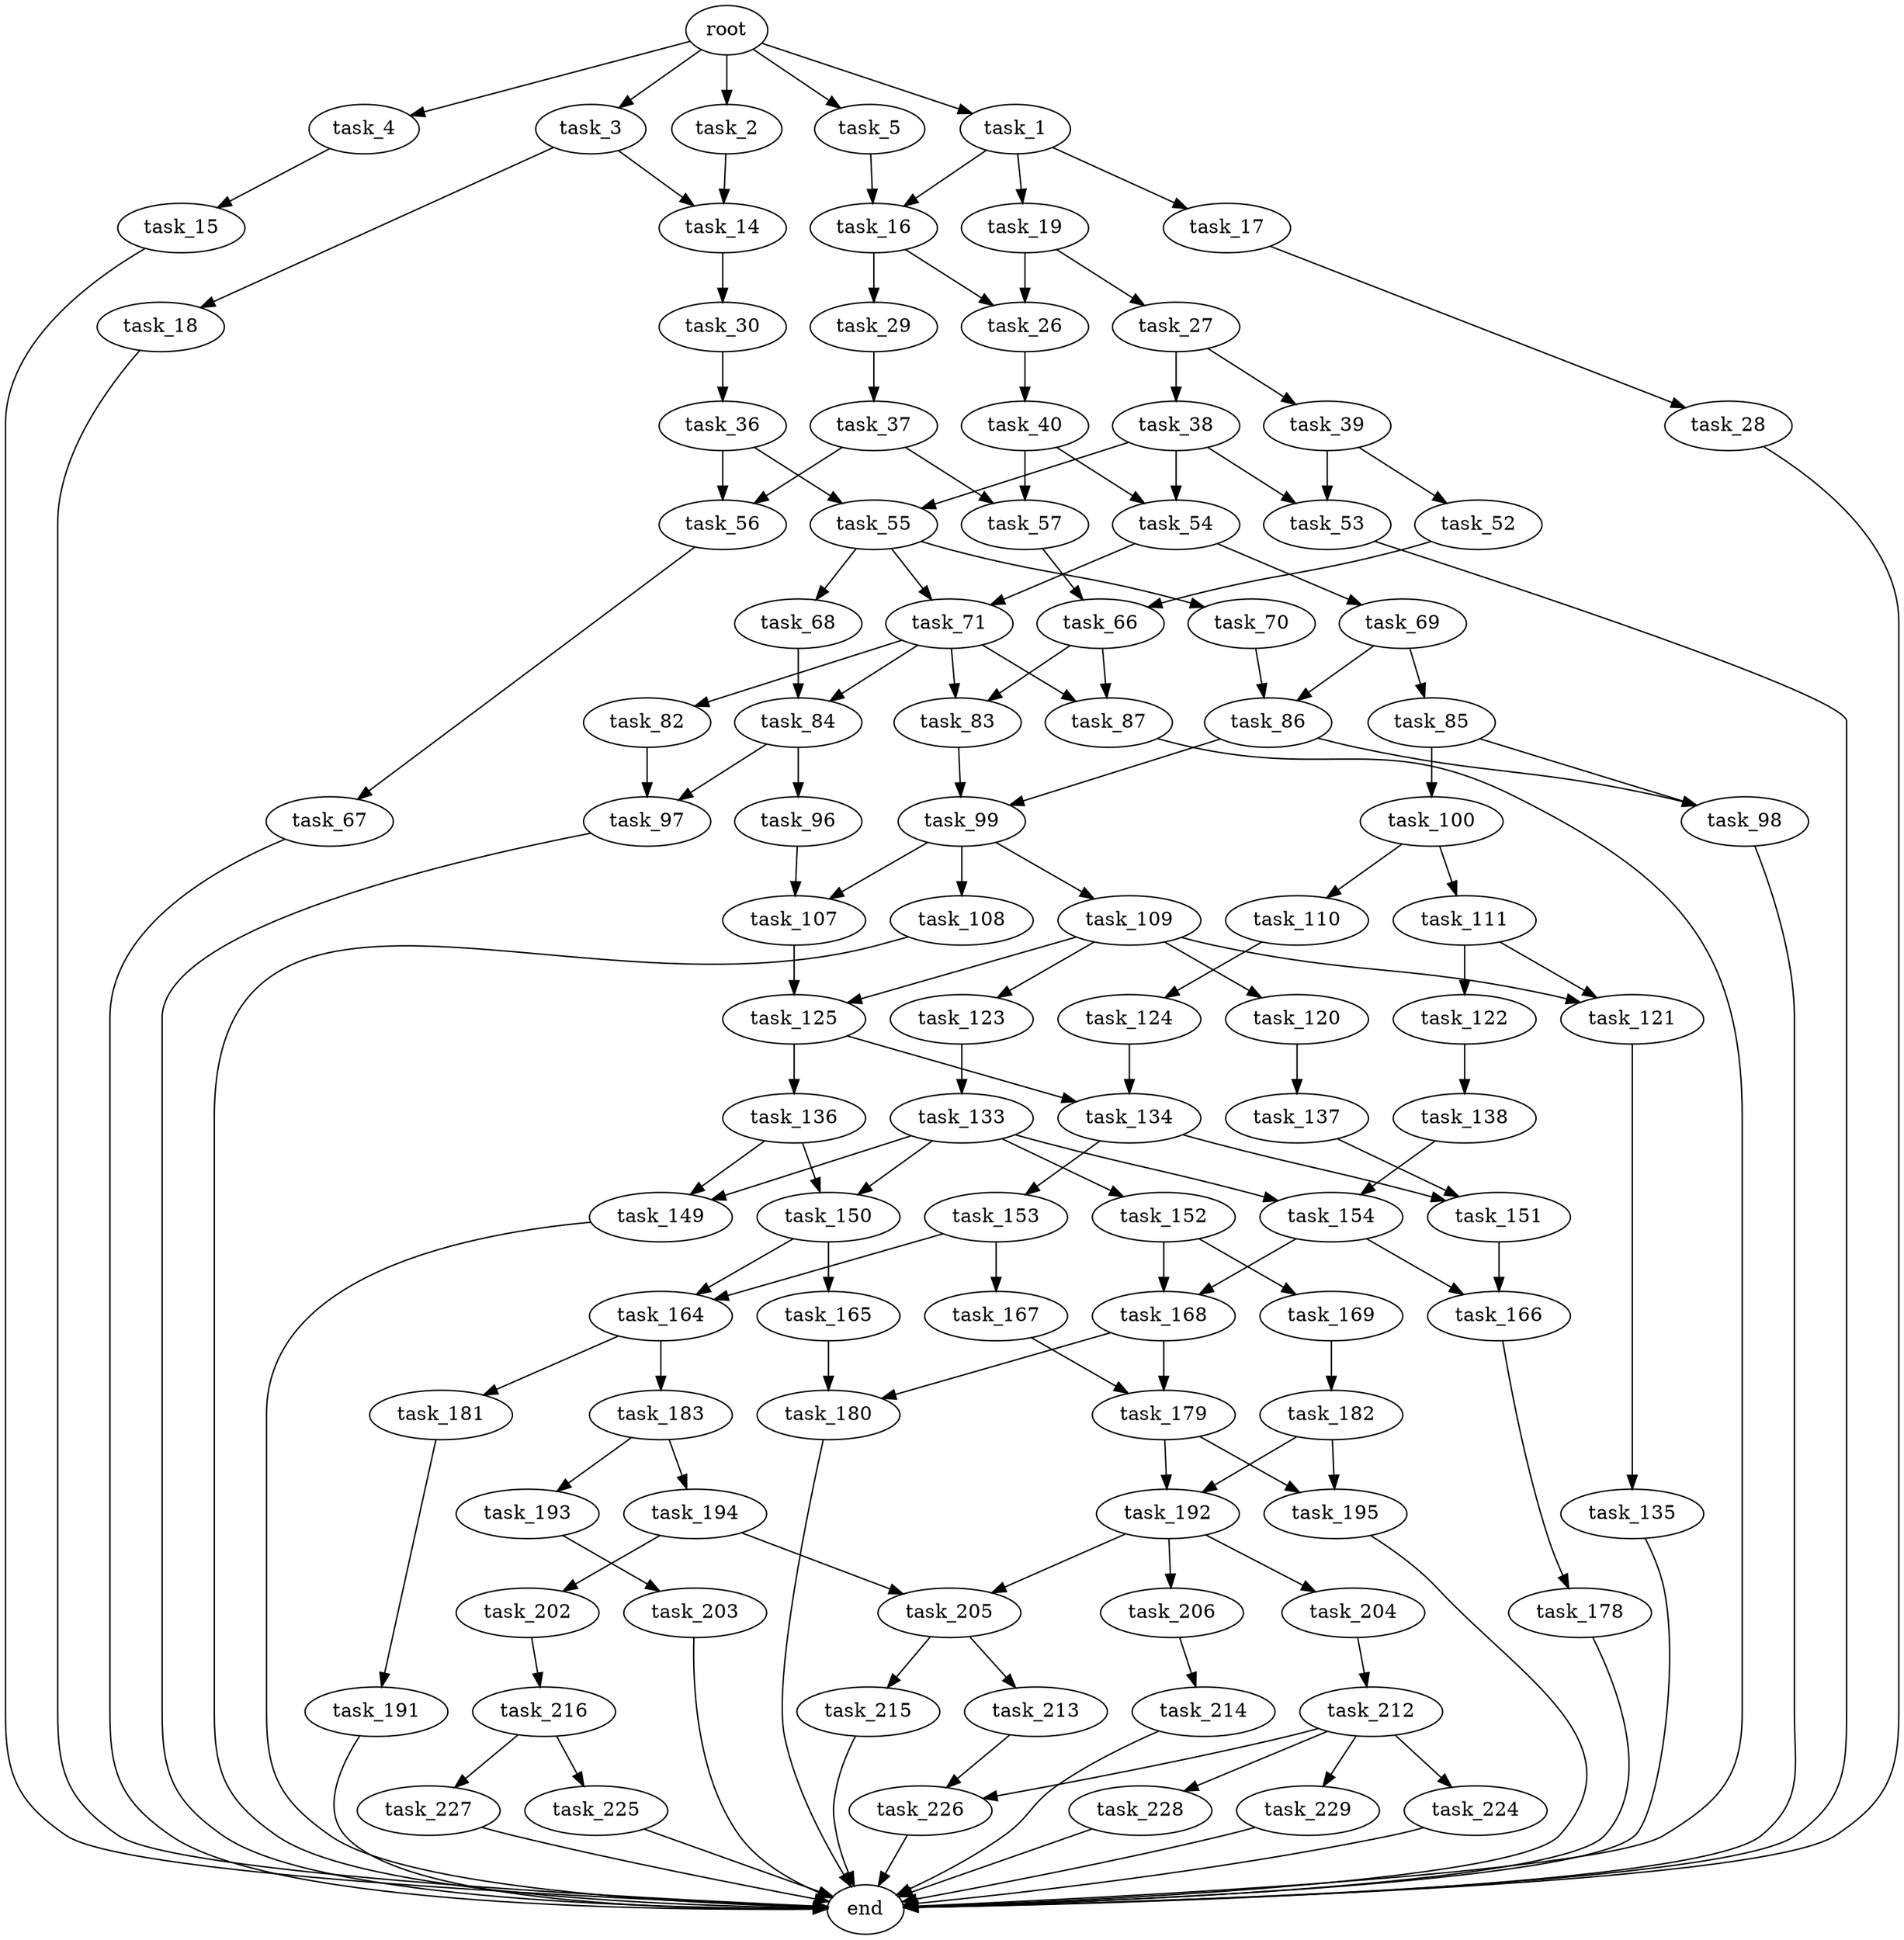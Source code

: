 digraph G {
  root [size="0.000000"];
  task_1 [size="1417801670.000000"];
  task_2 [size="14157976961.000000"];
  task_3 [size="1073741824000.000000"];
  task_4 [size="368293445632.000000"];
  task_5 [size="111329068695.000000"];
  task_16 [size="28991029248.000000"];
  task_17 [size="8589934592.000000"];
  task_19 [size="12040557114.000000"];
  task_14 [size="262332413770.000000"];
  task_18 [size="364648571167.000000"];
  task_15 [size="626586118.000000"];
  task_30 [size="231928233984.000000"];
  end [size="0.000000"];
  task_26 [size="28991029248.000000"];
  task_29 [size="1073741824000.000000"];
  task_28 [size="28991029248.000000"];
  task_27 [size="68719476736.000000"];
  task_40 [size="1642706635.000000"];
  task_38 [size="62047019536.000000"];
  task_39 [size="2538754599.000000"];
  task_37 [size="68591994684.000000"];
  task_36 [size="930393843.000000"];
  task_55 [size="231928233984.000000"];
  task_56 [size="382601583832.000000"];
  task_57 [size="2309265973.000000"];
  task_53 [size="782757789696.000000"];
  task_54 [size="28991029248.000000"];
  task_52 [size="68719476736.000000"];
  task_66 [size="25316288654.000000"];
  task_69 [size="952689806077.000000"];
  task_71 [size="1073741824000.000000"];
  task_68 [size="231928233984.000000"];
  task_70 [size="15276615658.000000"];
  task_67 [size="943744720190.000000"];
  task_83 [size="576913576516.000000"];
  task_87 [size="117881784313.000000"];
  task_84 [size="1073741824000.000000"];
  task_85 [size="5331392343.000000"];
  task_86 [size="23249046627.000000"];
  task_82 [size="1006852584511.000000"];
  task_97 [size="466954095453.000000"];
  task_99 [size="1931048401.000000"];
  task_96 [size="2436099341.000000"];
  task_98 [size="128167479576.000000"];
  task_100 [size="549755813888.000000"];
  task_107 [size="68719476736.000000"];
  task_108 [size="263644321772.000000"];
  task_109 [size="52275305144.000000"];
  task_110 [size="12751740754.000000"];
  task_111 [size="231928233984.000000"];
  task_125 [size="433248305891.000000"];
  task_120 [size="66804152208.000000"];
  task_121 [size="4516237855.000000"];
  task_123 [size="257755607701.000000"];
  task_124 [size="333498277921.000000"];
  task_122 [size="28991029248.000000"];
  task_137 [size="368293445632.000000"];
  task_135 [size="549755813888.000000"];
  task_138 [size="5314252105.000000"];
  task_133 [size="11077977012.000000"];
  task_134 [size="401937782154.000000"];
  task_136 [size="42729463784.000000"];
  task_149 [size="782757789696.000000"];
  task_150 [size="11497487238.000000"];
  task_152 [size="696535479.000000"];
  task_154 [size="19597342762.000000"];
  task_151 [size="5010807384.000000"];
  task_153 [size="782757789696.000000"];
  task_164 [size="682469009872.000000"];
  task_165 [size="645896054.000000"];
  task_166 [size="39603727146.000000"];
  task_168 [size="8589934592.000000"];
  task_169 [size="74299272443.000000"];
  task_167 [size="22909115169.000000"];
  task_181 [size="10904286129.000000"];
  task_183 [size="549755813888.000000"];
  task_180 [size="217209009201.000000"];
  task_178 [size="16045972236.000000"];
  task_179 [size="368293445632.000000"];
  task_182 [size="8589934592.000000"];
  task_192 [size="231928233984.000000"];
  task_195 [size="59982548604.000000"];
  task_191 [size="782757789696.000000"];
  task_193 [size="41835706836.000000"];
  task_194 [size="764112336000.000000"];
  task_204 [size="368293445632.000000"];
  task_205 [size="1932213035.000000"];
  task_206 [size="336100587398.000000"];
  task_203 [size="368293445632.000000"];
  task_202 [size="448745786.000000"];
  task_216 [size="1729975851.000000"];
  task_212 [size="76125575303.000000"];
  task_213 [size="782757789696.000000"];
  task_215 [size="42263012269.000000"];
  task_214 [size="125883464803.000000"];
  task_224 [size="446237607285.000000"];
  task_226 [size="5093688138.000000"];
  task_228 [size="28062696582.000000"];
  task_229 [size="1073741824000.000000"];
  task_225 [size="50691205092.000000"];
  task_227 [size="6473597624.000000"];

  root -> task_1 [size="1.000000"];
  root -> task_2 [size="1.000000"];
  root -> task_3 [size="1.000000"];
  root -> task_4 [size="1.000000"];
  root -> task_5 [size="1.000000"];
  task_1 -> task_16 [size="75497472.000000"];
  task_1 -> task_17 [size="75497472.000000"];
  task_1 -> task_19 [size="75497472.000000"];
  task_2 -> task_14 [size="301989888.000000"];
  task_3 -> task_14 [size="838860800.000000"];
  task_3 -> task_18 [size="838860800.000000"];
  task_4 -> task_15 [size="411041792.000000"];
  task_5 -> task_16 [size="75497472.000000"];
  task_16 -> task_26 [size="75497472.000000"];
  task_16 -> task_29 [size="75497472.000000"];
  task_17 -> task_28 [size="33554432.000000"];
  task_19 -> task_26 [size="209715200.000000"];
  task_19 -> task_27 [size="209715200.000000"];
  task_14 -> task_30 [size="209715200.000000"];
  task_18 -> end [size="1.000000"];
  task_15 -> end [size="1.000000"];
  task_30 -> task_36 [size="301989888.000000"];
  task_26 -> task_40 [size="75497472.000000"];
  task_29 -> task_37 [size="838860800.000000"];
  task_28 -> end [size="1.000000"];
  task_27 -> task_38 [size="134217728.000000"];
  task_27 -> task_39 [size="134217728.000000"];
  task_40 -> task_54 [size="33554432.000000"];
  task_40 -> task_57 [size="33554432.000000"];
  task_38 -> task_53 [size="75497472.000000"];
  task_38 -> task_54 [size="75497472.000000"];
  task_38 -> task_55 [size="75497472.000000"];
  task_39 -> task_52 [size="75497472.000000"];
  task_39 -> task_53 [size="75497472.000000"];
  task_37 -> task_56 [size="134217728.000000"];
  task_37 -> task_57 [size="134217728.000000"];
  task_36 -> task_55 [size="33554432.000000"];
  task_36 -> task_56 [size="33554432.000000"];
  task_55 -> task_68 [size="301989888.000000"];
  task_55 -> task_70 [size="301989888.000000"];
  task_55 -> task_71 [size="301989888.000000"];
  task_56 -> task_67 [size="536870912.000000"];
  task_57 -> task_66 [size="75497472.000000"];
  task_53 -> end [size="1.000000"];
  task_54 -> task_69 [size="75497472.000000"];
  task_54 -> task_71 [size="75497472.000000"];
  task_52 -> task_66 [size="134217728.000000"];
  task_66 -> task_83 [size="679477248.000000"];
  task_66 -> task_87 [size="679477248.000000"];
  task_69 -> task_85 [size="679477248.000000"];
  task_69 -> task_86 [size="679477248.000000"];
  task_71 -> task_82 [size="838860800.000000"];
  task_71 -> task_83 [size="838860800.000000"];
  task_71 -> task_84 [size="838860800.000000"];
  task_71 -> task_87 [size="838860800.000000"];
  task_68 -> task_84 [size="301989888.000000"];
  task_70 -> task_86 [size="411041792.000000"];
  task_67 -> end [size="1.000000"];
  task_83 -> task_99 [size="411041792.000000"];
  task_87 -> end [size="1.000000"];
  task_84 -> task_96 [size="838860800.000000"];
  task_84 -> task_97 [size="838860800.000000"];
  task_85 -> task_98 [size="301989888.000000"];
  task_85 -> task_100 [size="301989888.000000"];
  task_86 -> task_98 [size="679477248.000000"];
  task_86 -> task_99 [size="679477248.000000"];
  task_82 -> task_97 [size="679477248.000000"];
  task_97 -> end [size="1.000000"];
  task_99 -> task_107 [size="33554432.000000"];
  task_99 -> task_108 [size="33554432.000000"];
  task_99 -> task_109 [size="33554432.000000"];
  task_96 -> task_107 [size="75497472.000000"];
  task_98 -> end [size="1.000000"];
  task_100 -> task_110 [size="536870912.000000"];
  task_100 -> task_111 [size="536870912.000000"];
  task_107 -> task_125 [size="134217728.000000"];
  task_108 -> end [size="1.000000"];
  task_109 -> task_120 [size="209715200.000000"];
  task_109 -> task_121 [size="209715200.000000"];
  task_109 -> task_123 [size="209715200.000000"];
  task_109 -> task_125 [size="209715200.000000"];
  task_110 -> task_124 [size="536870912.000000"];
  task_111 -> task_121 [size="301989888.000000"];
  task_111 -> task_122 [size="301989888.000000"];
  task_125 -> task_134 [size="679477248.000000"];
  task_125 -> task_136 [size="679477248.000000"];
  task_120 -> task_137 [size="134217728.000000"];
  task_121 -> task_135 [size="75497472.000000"];
  task_123 -> task_133 [size="411041792.000000"];
  task_124 -> task_134 [size="301989888.000000"];
  task_122 -> task_138 [size="75497472.000000"];
  task_137 -> task_151 [size="411041792.000000"];
  task_135 -> end [size="1.000000"];
  task_138 -> task_154 [size="209715200.000000"];
  task_133 -> task_149 [size="33554432.000000"];
  task_133 -> task_150 [size="33554432.000000"];
  task_133 -> task_152 [size="33554432.000000"];
  task_133 -> task_154 [size="33554432.000000"];
  task_134 -> task_151 [size="411041792.000000"];
  task_134 -> task_153 [size="411041792.000000"];
  task_136 -> task_149 [size="679477248.000000"];
  task_136 -> task_150 [size="679477248.000000"];
  task_149 -> end [size="1.000000"];
  task_150 -> task_164 [size="209715200.000000"];
  task_150 -> task_165 [size="209715200.000000"];
  task_152 -> task_168 [size="33554432.000000"];
  task_152 -> task_169 [size="33554432.000000"];
  task_154 -> task_166 [size="536870912.000000"];
  task_154 -> task_168 [size="536870912.000000"];
  task_151 -> task_166 [size="411041792.000000"];
  task_153 -> task_164 [size="679477248.000000"];
  task_153 -> task_167 [size="679477248.000000"];
  task_164 -> task_181 [size="536870912.000000"];
  task_164 -> task_183 [size="536870912.000000"];
  task_165 -> task_180 [size="75497472.000000"];
  task_166 -> task_178 [size="679477248.000000"];
  task_168 -> task_179 [size="33554432.000000"];
  task_168 -> task_180 [size="33554432.000000"];
  task_169 -> task_182 [size="209715200.000000"];
  task_167 -> task_179 [size="838860800.000000"];
  task_181 -> task_191 [size="33554432.000000"];
  task_183 -> task_193 [size="536870912.000000"];
  task_183 -> task_194 [size="536870912.000000"];
  task_180 -> end [size="1.000000"];
  task_178 -> end [size="1.000000"];
  task_179 -> task_192 [size="411041792.000000"];
  task_179 -> task_195 [size="411041792.000000"];
  task_182 -> task_192 [size="33554432.000000"];
  task_182 -> task_195 [size="33554432.000000"];
  task_192 -> task_204 [size="301989888.000000"];
  task_192 -> task_205 [size="301989888.000000"];
  task_192 -> task_206 [size="301989888.000000"];
  task_195 -> end [size="1.000000"];
  task_191 -> end [size="1.000000"];
  task_193 -> task_203 [size="75497472.000000"];
  task_194 -> task_202 [size="536870912.000000"];
  task_194 -> task_205 [size="536870912.000000"];
  task_204 -> task_212 [size="411041792.000000"];
  task_205 -> task_213 [size="33554432.000000"];
  task_205 -> task_215 [size="33554432.000000"];
  task_206 -> task_214 [size="838860800.000000"];
  task_203 -> end [size="1.000000"];
  task_202 -> task_216 [size="33554432.000000"];
  task_216 -> task_225 [size="209715200.000000"];
  task_216 -> task_227 [size="209715200.000000"];
  task_212 -> task_224 [size="75497472.000000"];
  task_212 -> task_226 [size="75497472.000000"];
  task_212 -> task_228 [size="75497472.000000"];
  task_212 -> task_229 [size="75497472.000000"];
  task_213 -> task_226 [size="679477248.000000"];
  task_215 -> end [size="1.000000"];
  task_214 -> end [size="1.000000"];
  task_224 -> end [size="1.000000"];
  task_226 -> end [size="1.000000"];
  task_228 -> end [size="1.000000"];
  task_229 -> end [size="1.000000"];
  task_225 -> end [size="1.000000"];
  task_227 -> end [size="1.000000"];
}

